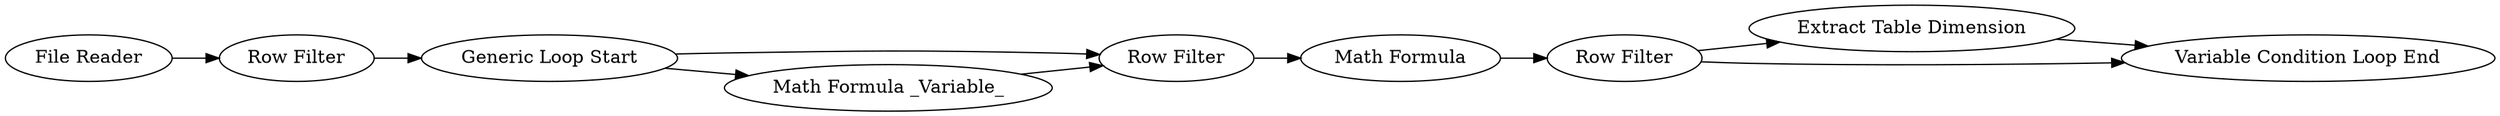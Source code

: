 digraph {
	"-2535721999499649153_56" [label="Row Filter"]
	"-2535721999499649153_59" [label="Extract Table Dimension"]
	"-2535721999499649153_2" [label="File Reader"]
	"-2535721999499649153_62" [label="Row Filter"]
	"-2535721999499649153_60" [label="Variable Condition Loop End"]
	"-2535721999499649153_58" [label="Row Filter"]
	"-2535721999499649153_61" [label="Generic Loop Start"]
	"-2535721999499649153_55" [label="Math Formula _Variable_"]
	"-2535721999499649153_57" [label="Math Formula"]
	"-2535721999499649153_62" -> "-2535721999499649153_61"
	"-2535721999499649153_56" -> "-2535721999499649153_57"
	"-2535721999499649153_59" -> "-2535721999499649153_60"
	"-2535721999499649153_57" -> "-2535721999499649153_58"
	"-2535721999499649153_61" -> "-2535721999499649153_55"
	"-2535721999499649153_2" -> "-2535721999499649153_62"
	"-2535721999499649153_55" -> "-2535721999499649153_56"
	"-2535721999499649153_61" -> "-2535721999499649153_56"
	"-2535721999499649153_58" -> "-2535721999499649153_60"
	"-2535721999499649153_58" -> "-2535721999499649153_59"
	rankdir=LR
}
